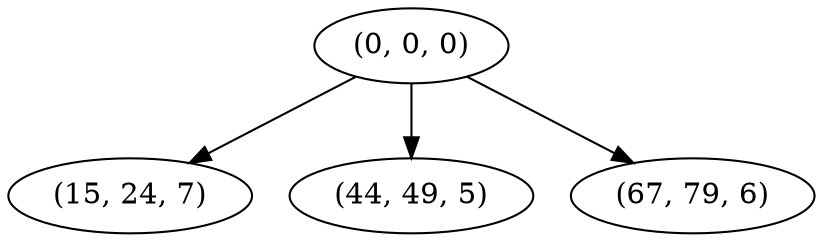 digraph tree {
    "(0, 0, 0)";
    "(15, 24, 7)";
    "(44, 49, 5)";
    "(67, 79, 6)";
    "(0, 0, 0)" -> "(15, 24, 7)";
    "(0, 0, 0)" -> "(44, 49, 5)";
    "(0, 0, 0)" -> "(67, 79, 6)";
}
